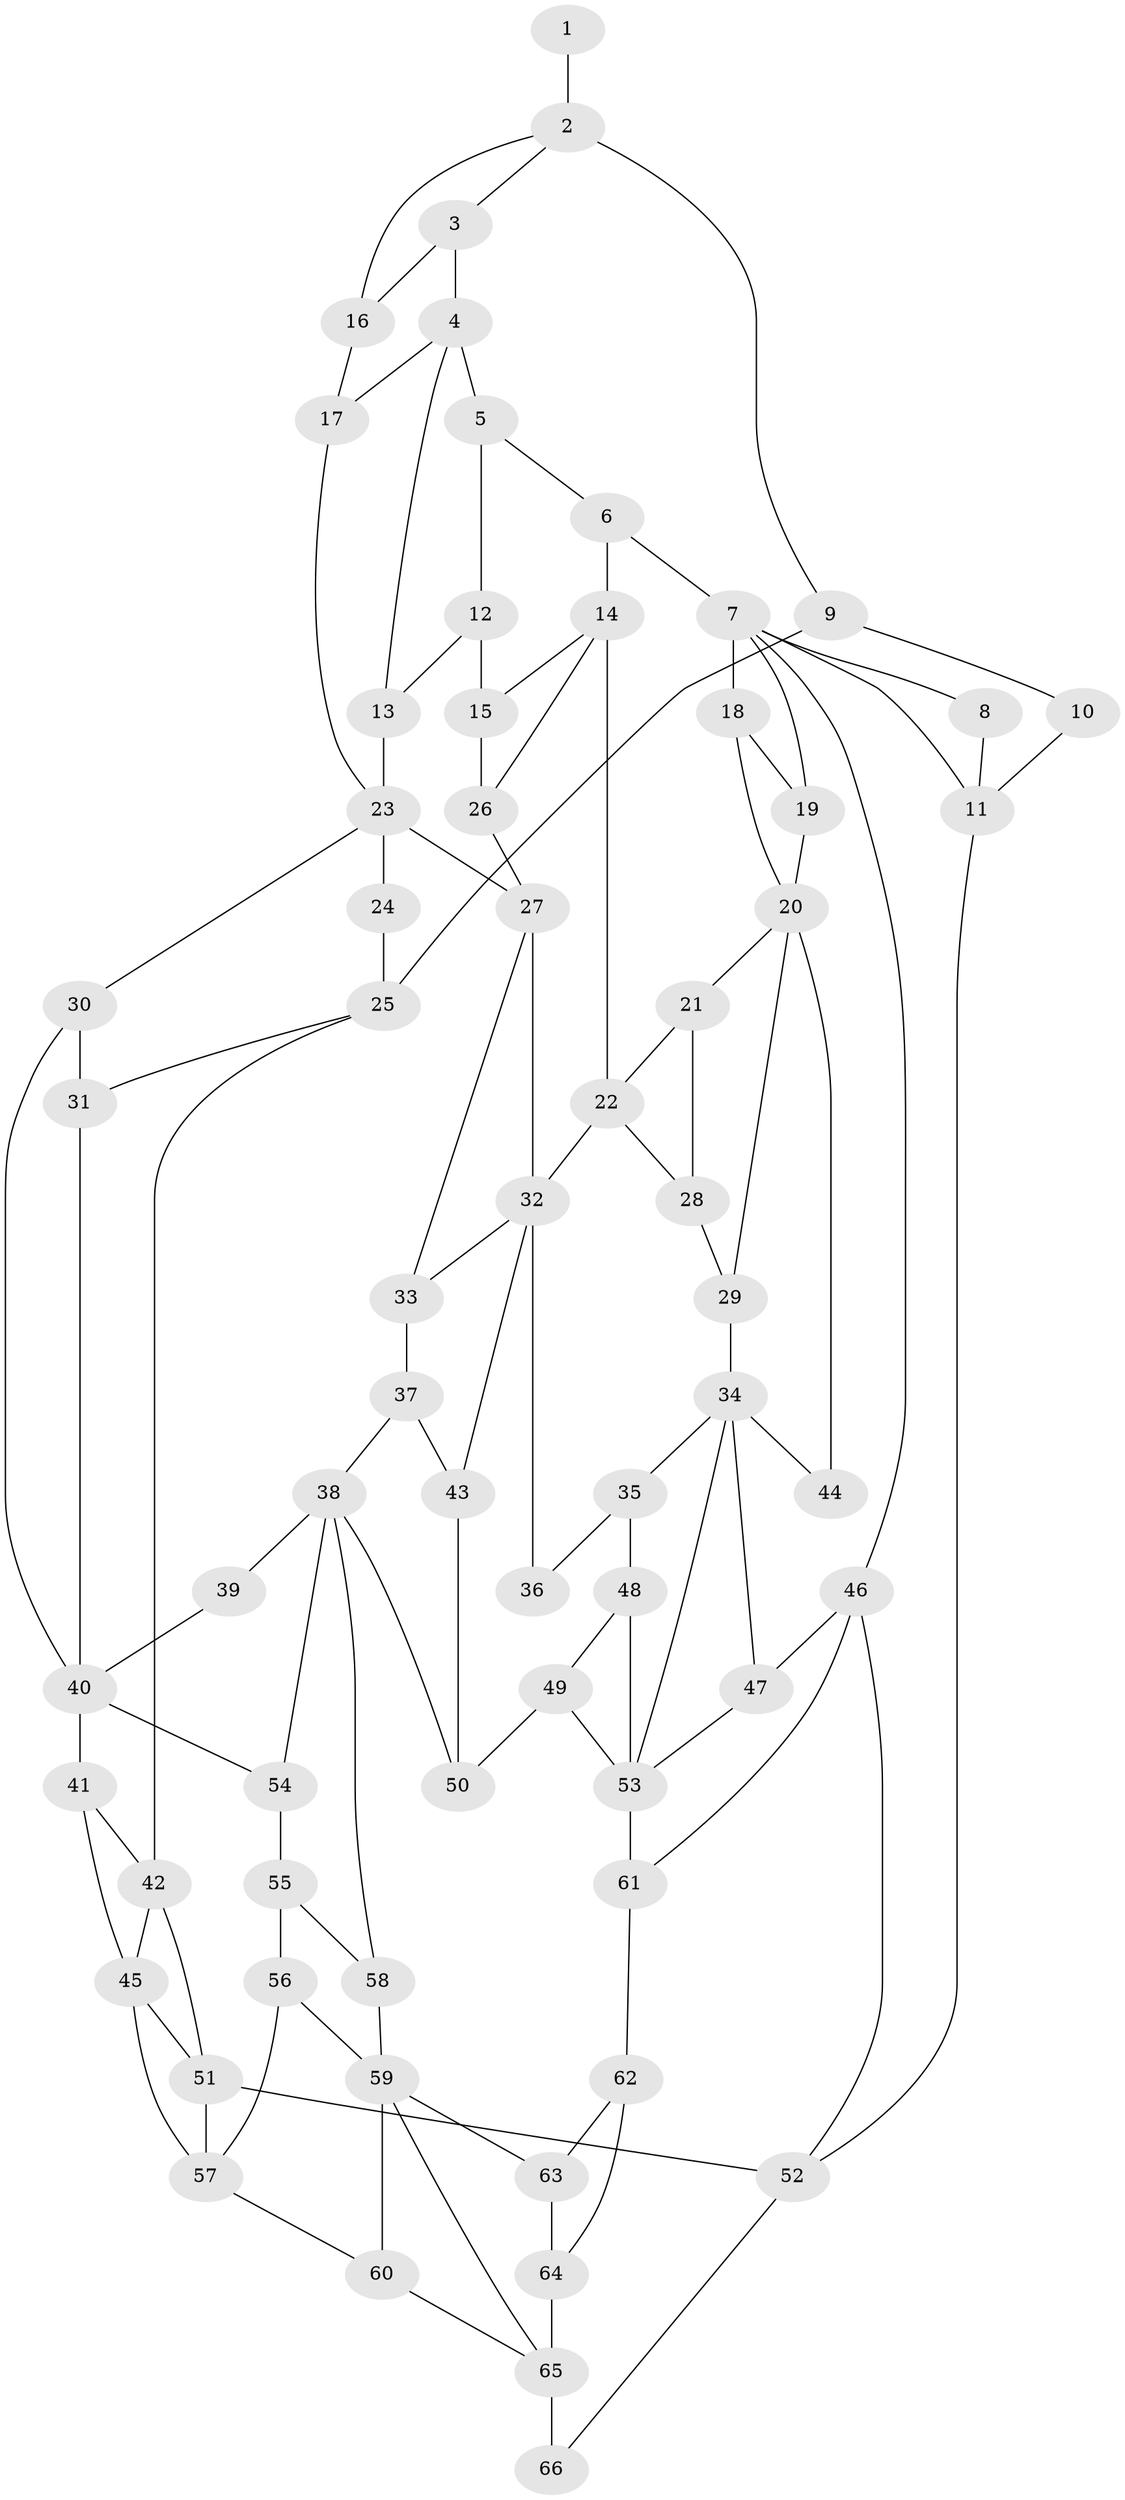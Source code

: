 // original degree distribution, {3: 0.015151515151515152, 5: 0.5151515151515151, 4: 0.24242424242424243, 6: 0.22727272727272727}
// Generated by graph-tools (version 1.1) at 2025/38/03/09/25 02:38:29]
// undirected, 66 vertices, 111 edges
graph export_dot {
graph [start="1"]
  node [color=gray90,style=filled];
  1;
  2;
  3;
  4;
  5;
  6;
  7;
  8;
  9;
  10;
  11;
  12;
  13;
  14;
  15;
  16;
  17;
  18;
  19;
  20;
  21;
  22;
  23;
  24;
  25;
  26;
  27;
  28;
  29;
  30;
  31;
  32;
  33;
  34;
  35;
  36;
  37;
  38;
  39;
  40;
  41;
  42;
  43;
  44;
  45;
  46;
  47;
  48;
  49;
  50;
  51;
  52;
  53;
  54;
  55;
  56;
  57;
  58;
  59;
  60;
  61;
  62;
  63;
  64;
  65;
  66;
  1 -- 2 [weight=2.0];
  2 -- 3 [weight=1.0];
  2 -- 9 [weight=2.0];
  2 -- 16 [weight=1.0];
  3 -- 4 [weight=1.0];
  3 -- 16 [weight=1.0];
  4 -- 5 [weight=1.0];
  4 -- 13 [weight=1.0];
  4 -- 17 [weight=1.0];
  5 -- 6 [weight=1.0];
  5 -- 12 [weight=1.0];
  6 -- 7 [weight=2.0];
  6 -- 14 [weight=2.0];
  7 -- 8 [weight=1.0];
  7 -- 11 [weight=1.0];
  7 -- 18 [weight=1.0];
  7 -- 19 [weight=1.0];
  7 -- 46 [weight=1.0];
  8 -- 11 [weight=1.0];
  9 -- 10 [weight=2.0];
  9 -- 25 [weight=2.0];
  10 -- 11 [weight=1.0];
  11 -- 52 [weight=1.0];
  12 -- 13 [weight=1.0];
  12 -- 15 [weight=1.0];
  13 -- 23 [weight=1.0];
  14 -- 15 [weight=1.0];
  14 -- 22 [weight=2.0];
  14 -- 26 [weight=1.0];
  15 -- 26 [weight=1.0];
  16 -- 17 [weight=1.0];
  17 -- 23 [weight=1.0];
  18 -- 19 [weight=1.0];
  18 -- 20 [weight=1.0];
  19 -- 20 [weight=1.0];
  20 -- 21 [weight=1.0];
  20 -- 29 [weight=1.0];
  20 -- 44 [weight=2.0];
  21 -- 22 [weight=1.0];
  21 -- 28 [weight=1.0];
  22 -- 28 [weight=1.0];
  22 -- 32 [weight=1.0];
  23 -- 24 [weight=1.0];
  23 -- 27 [weight=2.0];
  23 -- 30 [weight=1.0];
  24 -- 25 [weight=2.0];
  25 -- 31 [weight=1.0];
  25 -- 42 [weight=1.0];
  26 -- 27 [weight=1.0];
  27 -- 32 [weight=1.0];
  27 -- 33 [weight=1.0];
  28 -- 29 [weight=1.0];
  29 -- 34 [weight=1.0];
  30 -- 31 [weight=1.0];
  30 -- 40 [weight=1.0];
  31 -- 40 [weight=1.0];
  32 -- 33 [weight=1.0];
  32 -- 36 [weight=2.0];
  32 -- 43 [weight=1.0];
  33 -- 37 [weight=1.0];
  34 -- 35 [weight=1.0];
  34 -- 44 [weight=1.0];
  34 -- 47 [weight=1.0];
  34 -- 53 [weight=1.0];
  35 -- 36 [weight=1.0];
  35 -- 48 [weight=1.0];
  37 -- 38 [weight=1.0];
  37 -- 43 [weight=1.0];
  38 -- 39 [weight=2.0];
  38 -- 50 [weight=1.0];
  38 -- 54 [weight=1.0];
  38 -- 58 [weight=1.0];
  39 -- 40 [weight=1.0];
  40 -- 41 [weight=2.0];
  40 -- 54 [weight=1.0];
  41 -- 42 [weight=1.0];
  41 -- 45 [weight=2.0];
  42 -- 45 [weight=1.0];
  42 -- 51 [weight=1.0];
  43 -- 50 [weight=1.0];
  45 -- 51 [weight=1.0];
  45 -- 57 [weight=2.0];
  46 -- 47 [weight=1.0];
  46 -- 52 [weight=1.0];
  46 -- 61 [weight=1.0];
  47 -- 53 [weight=1.0];
  48 -- 49 [weight=1.0];
  48 -- 53 [weight=1.0];
  49 -- 50 [weight=1.0];
  49 -- 53 [weight=1.0];
  51 -- 52 [weight=1.0];
  51 -- 57 [weight=1.0];
  52 -- 66 [weight=1.0];
  53 -- 61 [weight=2.0];
  54 -- 55 [weight=1.0];
  55 -- 56 [weight=1.0];
  55 -- 58 [weight=1.0];
  56 -- 57 [weight=1.0];
  56 -- 59 [weight=1.0];
  57 -- 60 [weight=1.0];
  58 -- 59 [weight=1.0];
  59 -- 60 [weight=1.0];
  59 -- 63 [weight=1.0];
  59 -- 65 [weight=1.0];
  60 -- 65 [weight=1.0];
  61 -- 62 [weight=2.0];
  62 -- 63 [weight=1.0];
  62 -- 64 [weight=2.0];
  63 -- 64 [weight=2.0];
  64 -- 65 [weight=2.0];
  65 -- 66 [weight=2.0];
}
